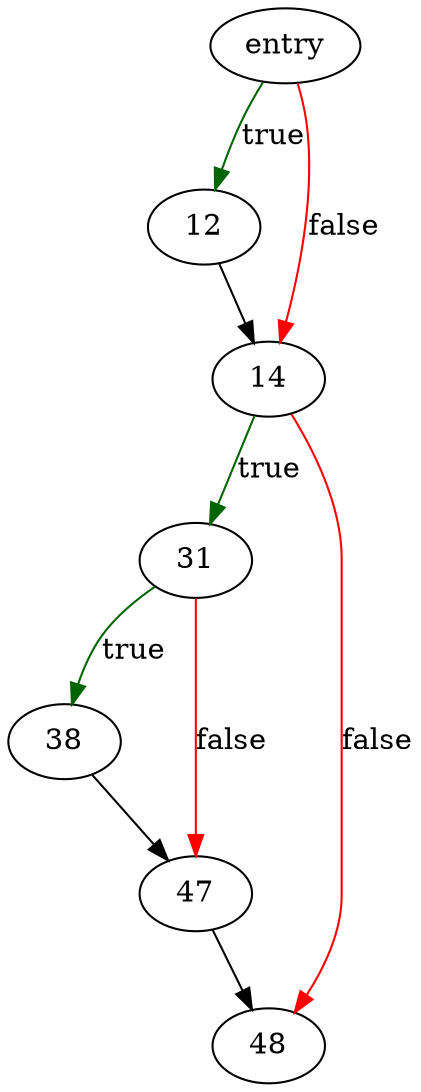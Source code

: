 digraph "sqlite3VdbeMemCopy" {
	// Node definitions.
	2 [label=entry];
	12;
	14;
	31;
	38;
	47;
	48;

	// Edge definitions.
	2 -> 12 [
		color=darkgreen
		label=true
	];
	2 -> 14 [
		color=red
		label=false
	];
	12 -> 14;
	14 -> 31 [
		color=darkgreen
		label=true
	];
	14 -> 48 [
		color=red
		label=false
	];
	31 -> 38 [
		color=darkgreen
		label=true
	];
	31 -> 47 [
		color=red
		label=false
	];
	38 -> 47;
	47 -> 48;
}